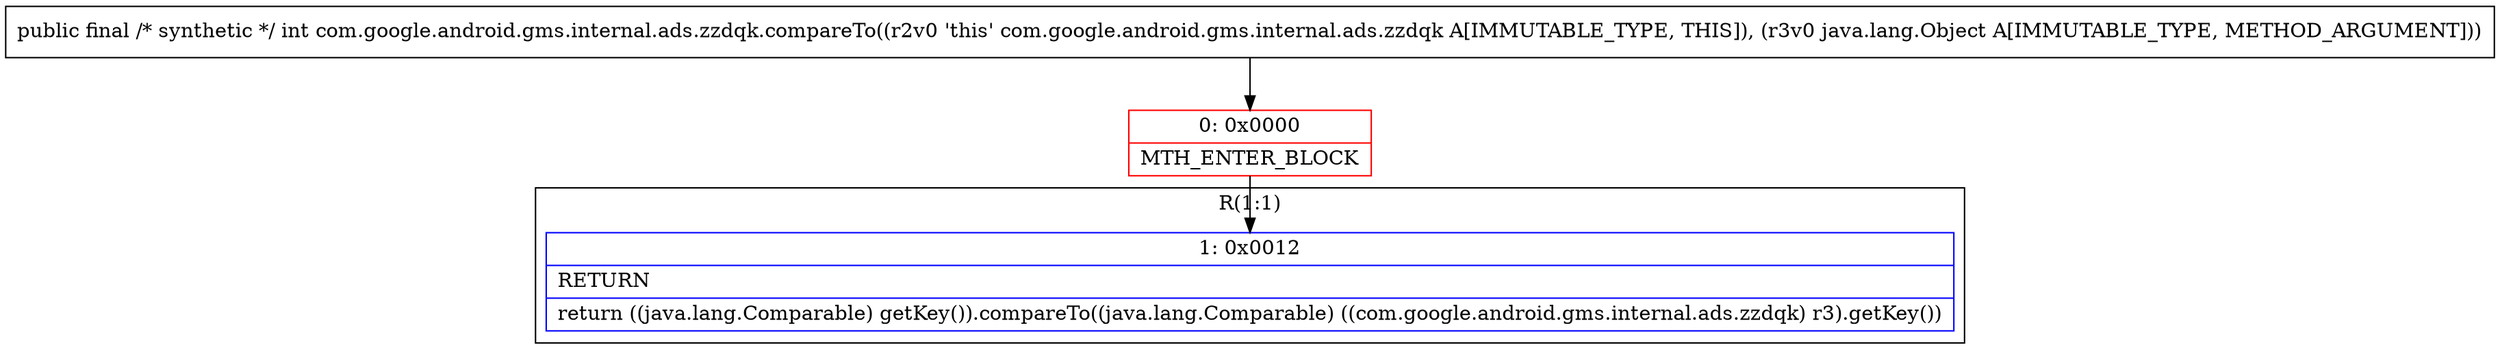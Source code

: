digraph "CFG forcom.google.android.gms.internal.ads.zzdqk.compareTo(Ljava\/lang\/Object;)I" {
subgraph cluster_Region_271798600 {
label = "R(1:1)";
node [shape=record,color=blue];
Node_1 [shape=record,label="{1\:\ 0x0012|RETURN\l|return ((java.lang.Comparable) getKey()).compareTo((java.lang.Comparable) ((com.google.android.gms.internal.ads.zzdqk) r3).getKey())\l}"];
}
Node_0 [shape=record,color=red,label="{0\:\ 0x0000|MTH_ENTER_BLOCK\l}"];
MethodNode[shape=record,label="{public final \/* synthetic *\/ int com.google.android.gms.internal.ads.zzdqk.compareTo((r2v0 'this' com.google.android.gms.internal.ads.zzdqk A[IMMUTABLE_TYPE, THIS]), (r3v0 java.lang.Object A[IMMUTABLE_TYPE, METHOD_ARGUMENT])) }"];
MethodNode -> Node_0;
Node_0 -> Node_1;
}

